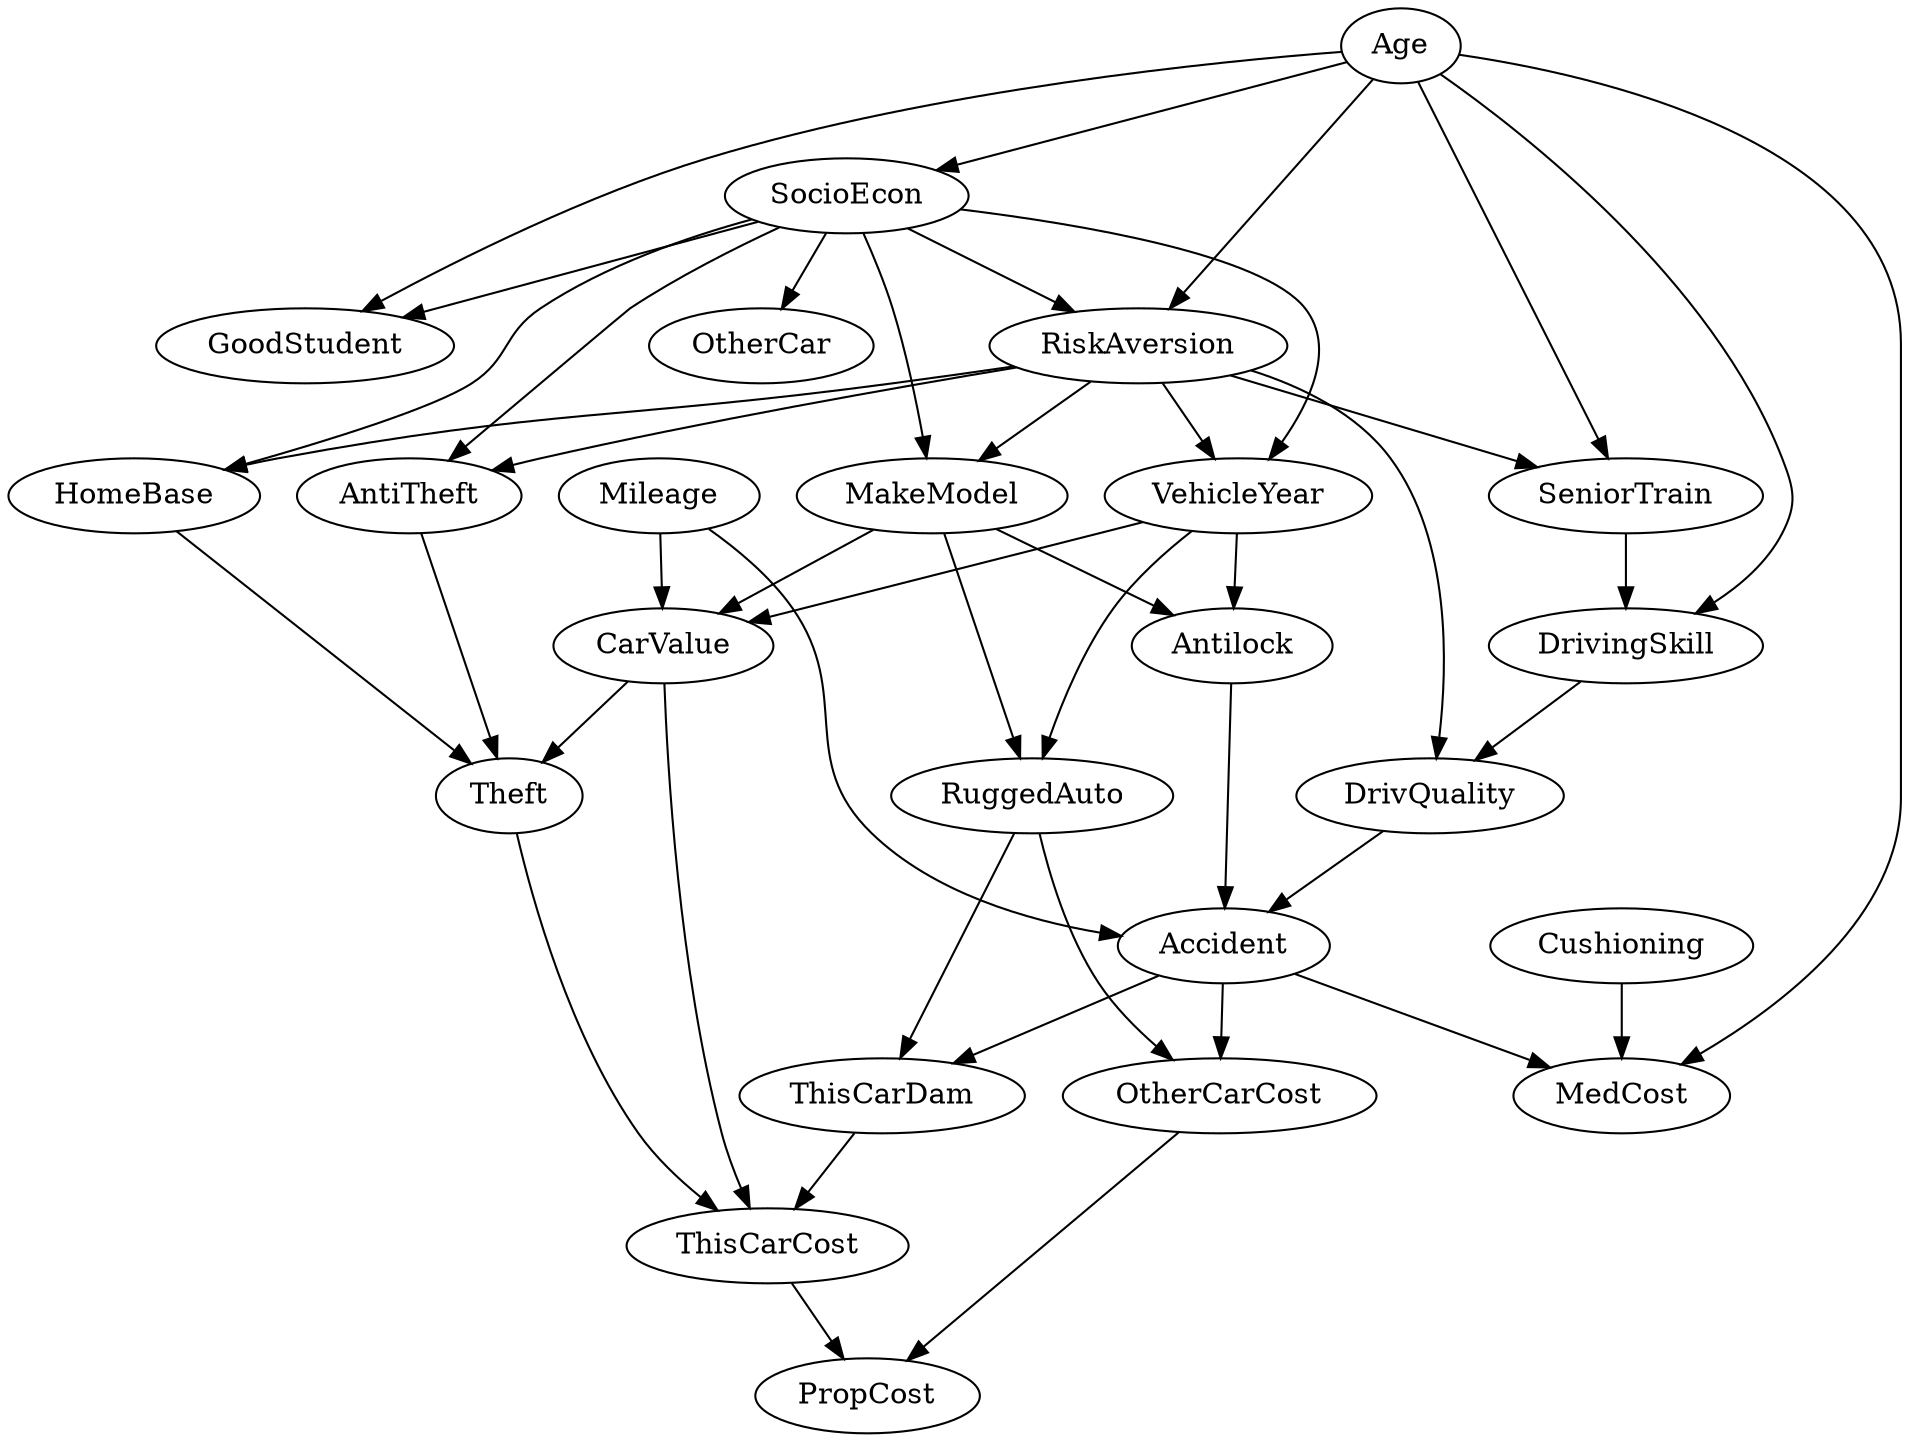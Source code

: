 strict digraph  {
Age;
GoodStudent;
SocioEcon;
RiskAversion;
VehicleYear;
Accident;
ThisCarDam;
RuggedAuto;
MakeModel;
Antilock;
Mileage;
DrivQuality;
DrivingSkill;
SeniorTrain;
ThisCarCost;
CarValue;
Theft;
AntiTheft;
HomeBase;
OtherCarCost;
PropCost;
OtherCar;
MedCost;
Cushioning;
Age -> GoodStudent  [origin=unknown];
Age -> SocioEcon  [origin=unknown];
Age -> RiskAversion  [origin=unknown];
Age -> DrivingSkill  [origin=unknown];
Age -> SeniorTrain  [origin=unknown];
Age -> MedCost  [origin=unknown];
SocioEcon -> GoodStudent  [origin=unknown];
SocioEcon -> RiskAversion  [origin=unknown];
SocioEcon -> VehicleYear  [origin=unknown];
SocioEcon -> MakeModel  [origin=unknown];
SocioEcon -> HomeBase  [origin=unknown];
SocioEcon -> AntiTheft  [origin=unknown];
SocioEcon -> OtherCar  [origin=unknown];
RiskAversion -> VehicleYear  [origin=unknown];
RiskAversion -> MakeModel  [origin=unknown];
RiskAversion -> DrivQuality  [origin=unknown];
RiskAversion -> SeniorTrain  [origin=unknown];
RiskAversion -> HomeBase  [origin=unknown];
RiskAversion -> AntiTheft  [origin=unknown];
VehicleYear -> RuggedAuto  [origin=unknown];
VehicleYear -> Antilock  [origin=unknown];
VehicleYear -> CarValue  [origin=unknown];
Accident -> ThisCarDam  [origin=unknown];
Accident -> OtherCarCost  [origin=unknown];
Accident -> MedCost  [origin=unknown];
ThisCarDam -> ThisCarCost  [origin=unknown];
RuggedAuto -> ThisCarDam  [origin=unknown];
RuggedAuto -> OtherCarCost  [origin=unknown];
MakeModel -> RuggedAuto  [origin=unknown];
MakeModel -> Antilock  [origin=unknown];
MakeModel -> CarValue  [origin=unknown];
Antilock -> Accident  [origin=unknown];
Mileage -> Accident  [origin=unknown];
Mileage -> CarValue  [origin=unknown];
DrivQuality -> Accident  [origin=unknown];
DrivingSkill -> DrivQuality  [origin=unknown];
SeniorTrain -> DrivingSkill  [origin=unknown];
ThisCarCost -> PropCost  [origin=unknown];
CarValue -> ThisCarCost  [origin=unknown];
CarValue -> Theft  [origin=unknown];
Theft -> ThisCarCost  [origin=unknown];
AntiTheft -> Theft  [origin=unknown];
HomeBase -> Theft  [origin=unknown];
OtherCarCost -> PropCost  [origin=unknown];
Cushioning -> MedCost  [origin=unknown];
}
